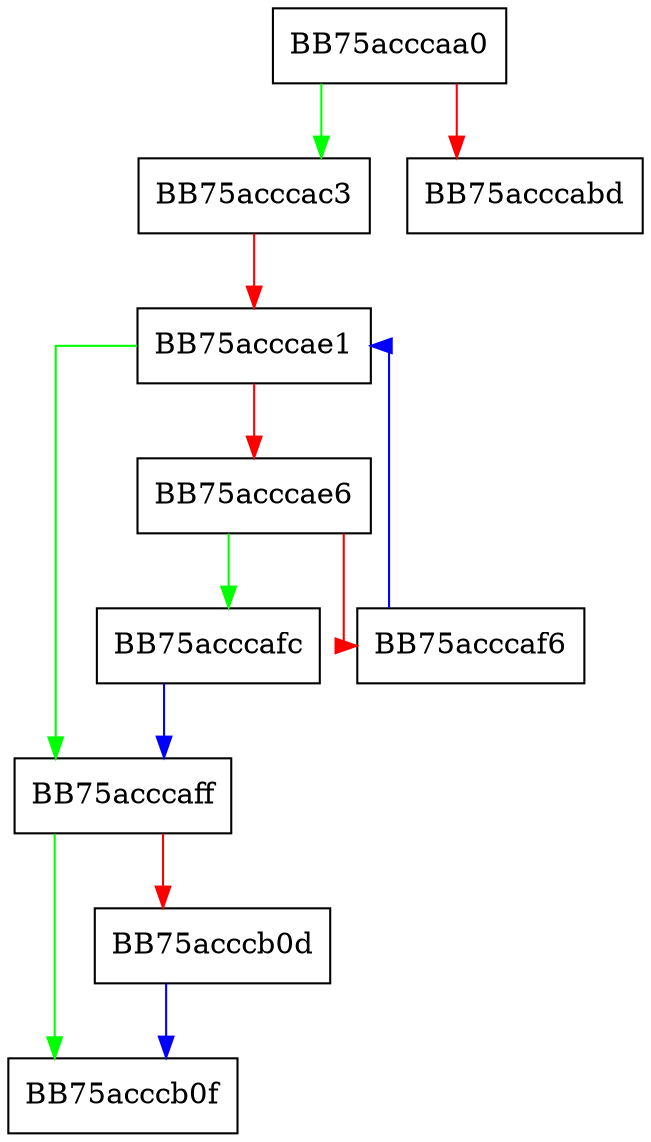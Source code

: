 digraph named_subexpression_index {
  node [shape="box"];
  graph [splines=ortho];
  BB75acccaa0 -> BB75acccac3 [color="green"];
  BB75acccaa0 -> BB75acccabd [color="red"];
  BB75acccac3 -> BB75acccae1 [color="red"];
  BB75acccae1 -> BB75acccaff [color="green"];
  BB75acccae1 -> BB75acccae6 [color="red"];
  BB75acccae6 -> BB75acccafc [color="green"];
  BB75acccae6 -> BB75acccaf6 [color="red"];
  BB75acccaf6 -> BB75acccae1 [color="blue"];
  BB75acccafc -> BB75acccaff [color="blue"];
  BB75acccaff -> BB75acccb0f [color="green"];
  BB75acccaff -> BB75acccb0d [color="red"];
  BB75acccb0d -> BB75acccb0f [color="blue"];
}